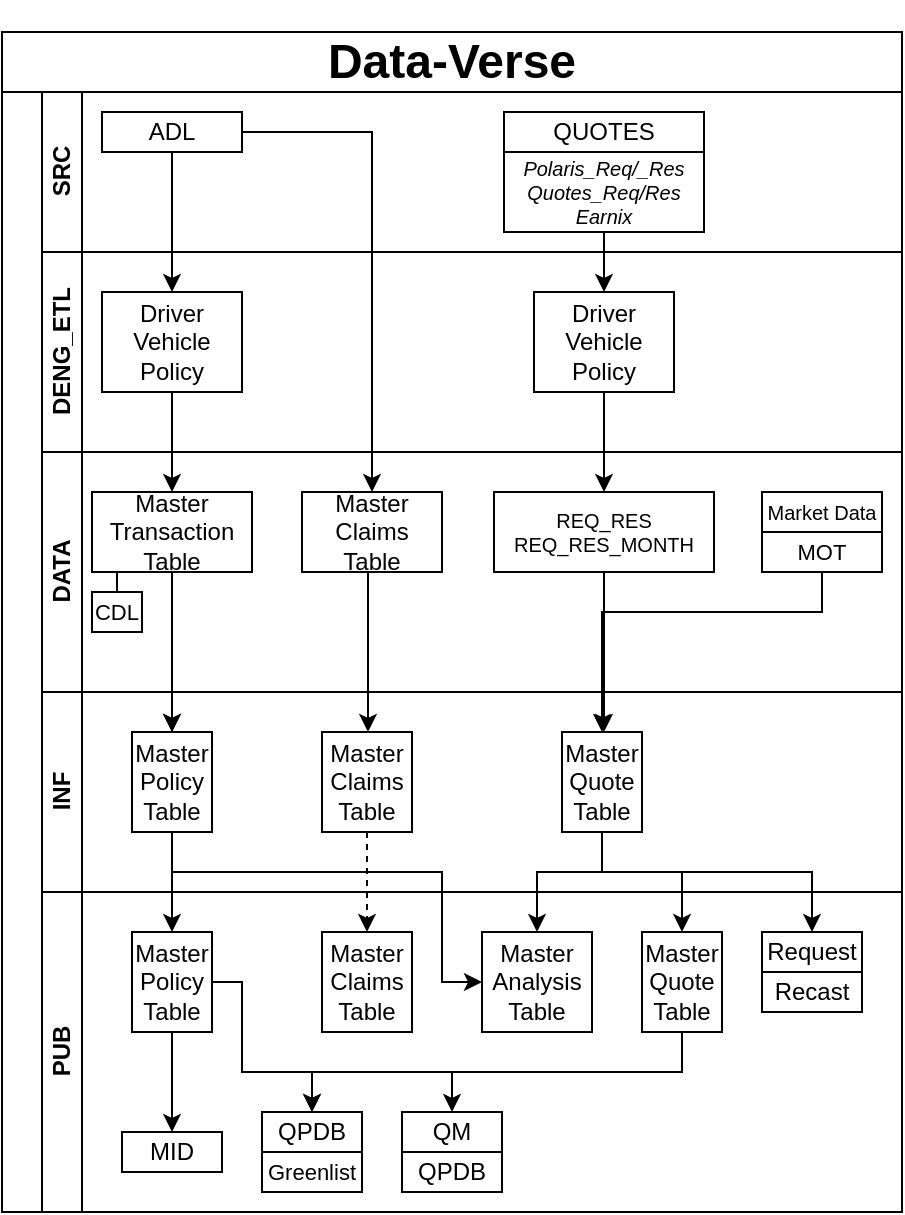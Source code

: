 <mxfile version="16.5.6" type="github">
  <diagram id="prtHgNgQTEPvFCAcTncT" name="Page-1">
    <mxGraphModel dx="496" dy="265" grid="1" gridSize="10" guides="1" tooltips="1" connect="1" arrows="1" fold="1" page="1" pageScale="1" pageWidth="827" pageHeight="1169" math="0" shadow="0">
      <root>
        <mxCell id="0" />
        <mxCell id="1" parent="0" />
        <mxCell id="dNxyNK7c78bLwvsdeMH5-19" value="" style="swimlane;html=1;childLayout=stackLayout;resizeParent=1;resizeParentMax=0;horizontal=0;startSize=20;horizontalStack=0;fontSize=11;" parent="1" vertex="1">
          <mxGeometry x="120" y="90" width="450" height="560" as="geometry" />
        </mxCell>
        <mxCell id="dNxyNK7c78bLwvsdeMH5-20" value="SRC" style="swimlane;html=1;startSize=20;horizontal=0;" parent="dNxyNK7c78bLwvsdeMH5-19" vertex="1">
          <mxGeometry x="20" width="430" height="80" as="geometry" />
        </mxCell>
        <mxCell id="iPi6bTZMOaWhQEpwyHKZ-15" value="ADL" style="rounded=0;whiteSpace=wrap;html=1;" vertex="1" parent="dNxyNK7c78bLwvsdeMH5-20">
          <mxGeometry x="30" y="10" width="70" height="20" as="geometry" />
        </mxCell>
        <mxCell id="iPi6bTZMOaWhQEpwyHKZ-16" value="QUOTES" style="rounded=0;whiteSpace=wrap;html=1;fontStyle=0" vertex="1" parent="dNxyNK7c78bLwvsdeMH5-20">
          <mxGeometry x="231" y="10" width="100" height="20" as="geometry" />
        </mxCell>
        <mxCell id="iPi6bTZMOaWhQEpwyHKZ-113" value="Polaris_Req/_Res&lt;br style=&quot;font-size: 10px&quot;&gt;Quotes_Req/Res&lt;br&gt;Earnix" style="rounded=0;whiteSpace=wrap;html=1;fontSize=10;fontStyle=2" vertex="1" parent="dNxyNK7c78bLwvsdeMH5-20">
          <mxGeometry x="231" y="30" width="100" height="40" as="geometry" />
        </mxCell>
        <mxCell id="dNxyNK7c78bLwvsdeMH5-21" value="DENG_ETL" style="swimlane;html=1;startSize=20;horizontal=0;" parent="dNxyNK7c78bLwvsdeMH5-19" vertex="1">
          <mxGeometry x="20" y="80" width="430" height="100" as="geometry" />
        </mxCell>
        <mxCell id="iPi6bTZMOaWhQEpwyHKZ-19" value="Driver&lt;br&gt;Vehicle&lt;br&gt;Policy" style="rounded=0;whiteSpace=wrap;html=1;" vertex="1" parent="dNxyNK7c78bLwvsdeMH5-21">
          <mxGeometry x="30" y="20" width="70" height="50" as="geometry" />
        </mxCell>
        <mxCell id="iPi6bTZMOaWhQEpwyHKZ-20" value="Driver&lt;br&gt;Vehicle&lt;br&gt;Policy" style="rounded=0;whiteSpace=wrap;html=1;" vertex="1" parent="dNxyNK7c78bLwvsdeMH5-21">
          <mxGeometry x="246" y="20" width="70" height="50" as="geometry" />
        </mxCell>
        <mxCell id="dNxyNK7c78bLwvsdeMH5-22" value="DATA" style="swimlane;html=1;startSize=20;horizontal=0;" parent="dNxyNK7c78bLwvsdeMH5-19" vertex="1">
          <mxGeometry x="20" y="180" width="430" height="120" as="geometry" />
        </mxCell>
        <mxCell id="iPi6bTZMOaWhQEpwyHKZ-21" value="Master Transaction Table" style="rounded=0;whiteSpace=wrap;html=1;" vertex="1" parent="dNxyNK7c78bLwvsdeMH5-22">
          <mxGeometry x="25" y="20" width="80" height="40" as="geometry" />
        </mxCell>
        <mxCell id="iPi6bTZMOaWhQEpwyHKZ-24" value="REQ_RES&lt;br style=&quot;font-size: 10px;&quot;&gt;REQ_RES_MONTH" style="rounded=0;whiteSpace=wrap;html=1;fontSize=10;" vertex="1" parent="dNxyNK7c78bLwvsdeMH5-22">
          <mxGeometry x="226" y="20" width="110" height="40" as="geometry" />
        </mxCell>
        <mxCell id="iPi6bTZMOaWhQEpwyHKZ-25" value="Master Claims Table" style="rounded=0;whiteSpace=wrap;html=1;" vertex="1" parent="dNxyNK7c78bLwvsdeMH5-22">
          <mxGeometry x="130" y="20" width="70" height="40" as="geometry" />
        </mxCell>
        <mxCell id="iPi6bTZMOaWhQEpwyHKZ-17" value="Market Data" style="rounded=0;whiteSpace=wrap;html=1;fontSize=10;" vertex="1" parent="dNxyNK7c78bLwvsdeMH5-22">
          <mxGeometry x="360" y="20" width="60" height="20" as="geometry" />
        </mxCell>
        <mxCell id="iPi6bTZMOaWhQEpwyHKZ-18" value="MOT" style="rounded=0;whiteSpace=wrap;html=1;fontSize=11;" vertex="1" parent="dNxyNK7c78bLwvsdeMH5-22">
          <mxGeometry x="360" y="40" width="60" height="20" as="geometry" />
        </mxCell>
        <mxCell id="iPi6bTZMOaWhQEpwyHKZ-110" value="CDL" style="rounded=0;whiteSpace=wrap;html=1;fontSize=11;" vertex="1" parent="dNxyNK7c78bLwvsdeMH5-22">
          <mxGeometry x="25" y="70" width="25" height="20" as="geometry" />
        </mxCell>
        <mxCell id="iPi6bTZMOaWhQEpwyHKZ-26" value="" style="edgeStyle=orthogonalEdgeStyle;rounded=0;orthogonalLoop=1;jettySize=auto;html=1;" edge="1" parent="dNxyNK7c78bLwvsdeMH5-19" source="iPi6bTZMOaWhQEpwyHKZ-15" target="iPi6bTZMOaWhQEpwyHKZ-19">
          <mxGeometry relative="1" as="geometry" />
        </mxCell>
        <mxCell id="iPi6bTZMOaWhQEpwyHKZ-28" value="" style="edgeStyle=orthogonalEdgeStyle;rounded=0;orthogonalLoop=1;jettySize=auto;html=1;" edge="1" parent="dNxyNK7c78bLwvsdeMH5-19" source="iPi6bTZMOaWhQEpwyHKZ-19" target="iPi6bTZMOaWhQEpwyHKZ-21">
          <mxGeometry relative="1" as="geometry" />
        </mxCell>
        <mxCell id="iPi6bTZMOaWhQEpwyHKZ-29" style="edgeStyle=orthogonalEdgeStyle;rounded=0;orthogonalLoop=1;jettySize=auto;html=1;exitX=1;exitY=0.5;exitDx=0;exitDy=0;" edge="1" parent="dNxyNK7c78bLwvsdeMH5-19" source="iPi6bTZMOaWhQEpwyHKZ-15" target="iPi6bTZMOaWhQEpwyHKZ-25">
          <mxGeometry relative="1" as="geometry">
            <mxPoint x="140" y="105" as="sourcePoint" />
          </mxGeometry>
        </mxCell>
        <mxCell id="iPi6bTZMOaWhQEpwyHKZ-30" value="" style="edgeStyle=orthogonalEdgeStyle;rounded=0;orthogonalLoop=1;jettySize=auto;html=1;entryX=0.5;entryY=0;entryDx=0;entryDy=0;" edge="1" parent="dNxyNK7c78bLwvsdeMH5-19" source="iPi6bTZMOaWhQEpwyHKZ-20" target="iPi6bTZMOaWhQEpwyHKZ-24">
          <mxGeometry relative="1" as="geometry" />
        </mxCell>
        <mxCell id="iPi6bTZMOaWhQEpwyHKZ-37" value="" style="edgeStyle=orthogonalEdgeStyle;rounded=0;orthogonalLoop=1;jettySize=auto;html=1;" edge="1" parent="dNxyNK7c78bLwvsdeMH5-19" source="iPi6bTZMOaWhQEpwyHKZ-21" target="iPi6bTZMOaWhQEpwyHKZ-31">
          <mxGeometry relative="1" as="geometry" />
        </mxCell>
        <mxCell id="iPi6bTZMOaWhQEpwyHKZ-39" value="" style="edgeStyle=orthogonalEdgeStyle;rounded=0;orthogonalLoop=1;jettySize=auto;html=1;" edge="1" parent="dNxyNK7c78bLwvsdeMH5-19" source="iPi6bTZMOaWhQEpwyHKZ-25" target="iPi6bTZMOaWhQEpwyHKZ-32">
          <mxGeometry relative="1" as="geometry">
            <Array as="points">
              <mxPoint x="183" y="250" />
              <mxPoint x="183" y="250" />
            </Array>
          </mxGeometry>
        </mxCell>
        <mxCell id="iPi6bTZMOaWhQEpwyHKZ-7" value="INF" style="swimlane;html=1;startSize=20;horizontal=0;" vertex="1" parent="dNxyNK7c78bLwvsdeMH5-19">
          <mxGeometry x="20" y="300" width="430" height="100" as="geometry" />
        </mxCell>
        <mxCell id="iPi6bTZMOaWhQEpwyHKZ-31" value="Master Policy Table" style="rounded=0;whiteSpace=wrap;html=1;" vertex="1" parent="iPi6bTZMOaWhQEpwyHKZ-7">
          <mxGeometry x="45" y="20" width="40" height="50" as="geometry" />
        </mxCell>
        <mxCell id="iPi6bTZMOaWhQEpwyHKZ-33" value="Master Quote Table" style="rounded=0;whiteSpace=wrap;html=1;" vertex="1" parent="iPi6bTZMOaWhQEpwyHKZ-7">
          <mxGeometry x="260" y="20" width="40" height="50" as="geometry" />
        </mxCell>
        <mxCell id="iPi6bTZMOaWhQEpwyHKZ-32" value="Master Claims Table" style="rounded=0;whiteSpace=wrap;html=1;" vertex="1" parent="iPi6bTZMOaWhQEpwyHKZ-7">
          <mxGeometry x="140" y="20" width="45" height="50" as="geometry" />
        </mxCell>
        <mxCell id="iPi6bTZMOaWhQEpwyHKZ-66" value="PUB" style="swimlane;html=1;childLayout=stackLayout;resizeParent=1;resizeParentMax=0;horizontal=0;startSize=20;horizontalStack=0;" vertex="1" parent="dNxyNK7c78bLwvsdeMH5-19">
          <mxGeometry x="20" y="400" width="430" height="160" as="geometry" />
        </mxCell>
        <mxCell id="iPi6bTZMOaWhQEpwyHKZ-103" value="" style="edgeStyle=orthogonalEdgeStyle;rounded=0;orthogonalLoop=1;jettySize=auto;html=1;" edge="1" parent="dNxyNK7c78bLwvsdeMH5-19" source="iPi6bTZMOaWhQEpwyHKZ-24" target="iPi6bTZMOaWhQEpwyHKZ-33">
          <mxGeometry relative="1" as="geometry">
            <Array as="points">
              <mxPoint x="300" y="230" />
              <mxPoint x="300" y="230" />
            </Array>
          </mxGeometry>
        </mxCell>
        <mxCell id="iPi6bTZMOaWhQEpwyHKZ-108" style="edgeStyle=orthogonalEdgeStyle;rounded=0;orthogonalLoop=1;jettySize=auto;html=1;entryX=0.5;entryY=0;entryDx=0;entryDy=0;" edge="1" parent="dNxyNK7c78bLwvsdeMH5-19" source="iPi6bTZMOaWhQEpwyHKZ-18" target="iPi6bTZMOaWhQEpwyHKZ-33">
          <mxGeometry relative="1" as="geometry">
            <Array as="points">
              <mxPoint x="410" y="260" />
              <mxPoint x="300" y="260" />
            </Array>
          </mxGeometry>
        </mxCell>
        <mxCell id="iPi6bTZMOaWhQEpwyHKZ-112" value="" style="edgeStyle=orthogonalEdgeStyle;rounded=0;orthogonalLoop=1;jettySize=auto;html=1;fontSize=11;" edge="1" parent="dNxyNK7c78bLwvsdeMH5-19" source="iPi6bTZMOaWhQEpwyHKZ-110" target="iPi6bTZMOaWhQEpwyHKZ-31">
          <mxGeometry relative="1" as="geometry">
            <Array as="points">
              <mxPoint x="85" y="240" />
            </Array>
          </mxGeometry>
        </mxCell>
        <mxCell id="iPi6bTZMOaWhQEpwyHKZ-115" style="edgeStyle=orthogonalEdgeStyle;rounded=0;orthogonalLoop=1;jettySize=auto;html=1;fontSize=10;" edge="1" parent="dNxyNK7c78bLwvsdeMH5-19" source="iPi6bTZMOaWhQEpwyHKZ-113" target="iPi6bTZMOaWhQEpwyHKZ-20">
          <mxGeometry relative="1" as="geometry" />
        </mxCell>
        <mxCell id="iPi6bTZMOaWhQEpwyHKZ-60" value="&lt;h1&gt;&lt;b&gt;Data-Verse&lt;/b&gt;&lt;/h1&gt;" style="rounded=0;whiteSpace=wrap;html=1;" vertex="1" parent="1">
          <mxGeometry x="120" y="60" width="450" height="30" as="geometry" />
        </mxCell>
        <mxCell id="iPi6bTZMOaWhQEpwyHKZ-11" value="PUB" style="swimlane;html=1;startSize=20;horizontal=0;" vertex="1" parent="1">
          <mxGeometry x="140" y="490" width="430" height="160" as="geometry" />
        </mxCell>
        <mxCell id="iPi6bTZMOaWhQEpwyHKZ-96" value="" style="edgeStyle=orthogonalEdgeStyle;rounded=0;orthogonalLoop=1;jettySize=auto;html=1;" edge="1" parent="iPi6bTZMOaWhQEpwyHKZ-11" source="iPi6bTZMOaWhQEpwyHKZ-34" target="iPi6bTZMOaWhQEpwyHKZ-95">
          <mxGeometry relative="1" as="geometry" />
        </mxCell>
        <mxCell id="iPi6bTZMOaWhQEpwyHKZ-97" style="edgeStyle=orthogonalEdgeStyle;rounded=0;orthogonalLoop=1;jettySize=auto;html=1;entryX=0.5;entryY=0;entryDx=0;entryDy=0;" edge="1" parent="iPi6bTZMOaWhQEpwyHKZ-11" source="iPi6bTZMOaWhQEpwyHKZ-34" target="iPi6bTZMOaWhQEpwyHKZ-63">
          <mxGeometry relative="1" as="geometry">
            <Array as="points">
              <mxPoint x="100" y="45" />
              <mxPoint x="100" y="90" />
              <mxPoint x="135" y="90" />
            </Array>
          </mxGeometry>
        </mxCell>
        <mxCell id="iPi6bTZMOaWhQEpwyHKZ-34" value="Master Policy Table" style="rounded=0;whiteSpace=wrap;html=1;" vertex="1" parent="iPi6bTZMOaWhQEpwyHKZ-11">
          <mxGeometry x="45" y="20" width="40" height="50" as="geometry" />
        </mxCell>
        <mxCell id="iPi6bTZMOaWhQEpwyHKZ-100" style="edgeStyle=orthogonalEdgeStyle;rounded=0;orthogonalLoop=1;jettySize=auto;html=1;entryX=0.5;entryY=0;entryDx=0;entryDy=0;" edge="1" parent="iPi6bTZMOaWhQEpwyHKZ-11" source="iPi6bTZMOaWhQEpwyHKZ-35" target="iPi6bTZMOaWhQEpwyHKZ-99">
          <mxGeometry relative="1" as="geometry">
            <Array as="points">
              <mxPoint x="320" y="90" />
              <mxPoint x="205" y="90" />
            </Array>
          </mxGeometry>
        </mxCell>
        <mxCell id="iPi6bTZMOaWhQEpwyHKZ-35" value="Master Quote Table" style="rounded=0;whiteSpace=wrap;html=1;" vertex="1" parent="iPi6bTZMOaWhQEpwyHKZ-11">
          <mxGeometry x="300" y="20" width="40" height="50" as="geometry" />
        </mxCell>
        <mxCell id="iPi6bTZMOaWhQEpwyHKZ-36" value="Master Claims Table" style="rounded=0;whiteSpace=wrap;html=1;" vertex="1" parent="iPi6bTZMOaWhQEpwyHKZ-11">
          <mxGeometry x="140" y="20" width="45" height="50" as="geometry" />
        </mxCell>
        <mxCell id="iPi6bTZMOaWhQEpwyHKZ-45" value="Request" style="rounded=0;whiteSpace=wrap;html=1;" vertex="1" parent="iPi6bTZMOaWhQEpwyHKZ-11">
          <mxGeometry x="360" y="20" width="50" height="20" as="geometry" />
        </mxCell>
        <mxCell id="iPi6bTZMOaWhQEpwyHKZ-51" value="Recast" style="rounded=0;whiteSpace=wrap;html=1;" vertex="1" parent="iPi6bTZMOaWhQEpwyHKZ-11">
          <mxGeometry x="360" y="40" width="50" height="20" as="geometry" />
        </mxCell>
        <mxCell id="iPi6bTZMOaWhQEpwyHKZ-98" style="edgeStyle=orthogonalEdgeStyle;rounded=0;orthogonalLoop=1;jettySize=auto;html=1;entryX=0.5;entryY=0;entryDx=0;entryDy=0;exitX=0.5;exitY=1;exitDx=0;exitDy=0;" edge="1" parent="iPi6bTZMOaWhQEpwyHKZ-11" source="iPi6bTZMOaWhQEpwyHKZ-35" target="iPi6bTZMOaWhQEpwyHKZ-63">
          <mxGeometry relative="1" as="geometry">
            <mxPoint x="280" y="90" as="sourcePoint" />
            <Array as="points">
              <mxPoint x="320" y="90" />
              <mxPoint x="135" y="90" />
            </Array>
          </mxGeometry>
        </mxCell>
        <mxCell id="iPi6bTZMOaWhQEpwyHKZ-55" value="Master Analysis Table" style="rounded=0;whiteSpace=wrap;html=1;" vertex="1" parent="iPi6bTZMOaWhQEpwyHKZ-11">
          <mxGeometry x="220" y="20" width="55" height="50" as="geometry" />
        </mxCell>
        <mxCell id="iPi6bTZMOaWhQEpwyHKZ-63" value="QPDB" style="rounded=0;whiteSpace=wrap;html=1;" vertex="1" parent="iPi6bTZMOaWhQEpwyHKZ-11">
          <mxGeometry x="110" y="110" width="50" height="20" as="geometry" />
        </mxCell>
        <mxCell id="iPi6bTZMOaWhQEpwyHKZ-94" value="Greenlist" style="rounded=0;whiteSpace=wrap;html=1;fontSize=11;" vertex="1" parent="iPi6bTZMOaWhQEpwyHKZ-11">
          <mxGeometry x="110" y="130" width="50" height="20" as="geometry" />
        </mxCell>
        <mxCell id="iPi6bTZMOaWhQEpwyHKZ-95" value="MID" style="rounded=0;whiteSpace=wrap;html=1;" vertex="1" parent="iPi6bTZMOaWhQEpwyHKZ-11">
          <mxGeometry x="40" y="120" width="50" height="20" as="geometry" />
        </mxCell>
        <mxCell id="iPi6bTZMOaWhQEpwyHKZ-99" value="QM" style="rounded=0;whiteSpace=wrap;html=1;" vertex="1" parent="iPi6bTZMOaWhQEpwyHKZ-11">
          <mxGeometry x="180" y="110" width="50" height="20" as="geometry" />
        </mxCell>
        <mxCell id="iPi6bTZMOaWhQEpwyHKZ-105" value="QPDB" style="rounded=0;whiteSpace=wrap;html=1;" vertex="1" parent="iPi6bTZMOaWhQEpwyHKZ-11">
          <mxGeometry x="180" y="130" width="50" height="20" as="geometry" />
        </mxCell>
        <mxCell id="iPi6bTZMOaWhQEpwyHKZ-38" value="" style="edgeStyle=orthogonalEdgeStyle;rounded=0;orthogonalLoop=1;jettySize=auto;html=1;" edge="1" parent="1" source="iPi6bTZMOaWhQEpwyHKZ-31" target="iPi6bTZMOaWhQEpwyHKZ-34">
          <mxGeometry relative="1" as="geometry" />
        </mxCell>
        <mxCell id="iPi6bTZMOaWhQEpwyHKZ-42" value="" style="edgeStyle=orthogonalEdgeStyle;rounded=0;orthogonalLoop=1;jettySize=auto;html=1;" edge="1" parent="1" source="iPi6bTZMOaWhQEpwyHKZ-33" target="iPi6bTZMOaWhQEpwyHKZ-35">
          <mxGeometry relative="1" as="geometry">
            <Array as="points">
              <mxPoint x="420" y="480" />
              <mxPoint x="460" y="480" />
            </Array>
          </mxGeometry>
        </mxCell>
        <mxCell id="iPi6bTZMOaWhQEpwyHKZ-40" value="" style="edgeStyle=orthogonalEdgeStyle;rounded=0;orthogonalLoop=1;jettySize=auto;html=1;dashed=1;" edge="1" parent="1" source="iPi6bTZMOaWhQEpwyHKZ-32" target="iPi6bTZMOaWhQEpwyHKZ-36">
          <mxGeometry relative="1" as="geometry" />
        </mxCell>
        <mxCell id="iPi6bTZMOaWhQEpwyHKZ-52" style="edgeStyle=orthogonalEdgeStyle;rounded=0;orthogonalLoop=1;jettySize=auto;html=1;" edge="1" parent="1" source="iPi6bTZMOaWhQEpwyHKZ-33" target="iPi6bTZMOaWhQEpwyHKZ-45">
          <mxGeometry relative="1" as="geometry">
            <Array as="points">
              <mxPoint x="420" y="480" />
              <mxPoint x="525" y="480" />
            </Array>
          </mxGeometry>
        </mxCell>
        <mxCell id="iPi6bTZMOaWhQEpwyHKZ-59" style="edgeStyle=orthogonalEdgeStyle;rounded=0;orthogonalLoop=1;jettySize=auto;html=1;entryX=0.5;entryY=0;entryDx=0;entryDy=0;" edge="1" parent="1" source="iPi6bTZMOaWhQEpwyHKZ-33" target="iPi6bTZMOaWhQEpwyHKZ-55">
          <mxGeometry relative="1" as="geometry">
            <Array as="points">
              <mxPoint x="420" y="480" />
              <mxPoint x="388" y="480" />
            </Array>
          </mxGeometry>
        </mxCell>
        <mxCell id="iPi6bTZMOaWhQEpwyHKZ-116" style="edgeStyle=orthogonalEdgeStyle;rounded=0;orthogonalLoop=1;jettySize=auto;html=1;entryX=0;entryY=0.5;entryDx=0;entryDy=0;fontSize=11;" edge="1" parent="1" source="iPi6bTZMOaWhQEpwyHKZ-31" target="iPi6bTZMOaWhQEpwyHKZ-55">
          <mxGeometry relative="1" as="geometry">
            <Array as="points">
              <mxPoint x="205" y="480" />
              <mxPoint x="340" y="480" />
              <mxPoint x="340" y="535" />
            </Array>
          </mxGeometry>
        </mxCell>
      </root>
    </mxGraphModel>
  </diagram>
</mxfile>
